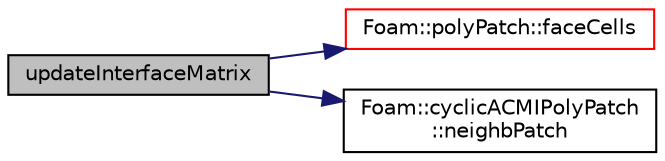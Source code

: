 digraph "updateInterfaceMatrix"
{
  bgcolor="transparent";
  edge [fontname="Helvetica",fontsize="10",labelfontname="Helvetica",labelfontsize="10"];
  node [fontname="Helvetica",fontsize="10",shape=record];
  rankdir="LR";
  Node174 [label="updateInterfaceMatrix",height=0.2,width=0.4,color="black", fillcolor="grey75", style="filled", fontcolor="black"];
  Node174 -> Node175 [color="midnightblue",fontsize="10",style="solid",fontname="Helvetica"];
  Node175 [label="Foam::polyPatch::faceCells",height=0.2,width=0.4,color="red",URL="$a28633.html#afbfac825732ef2770fff4261b4e930e9",tooltip="Return face-cell addressing. "];
  Node174 -> Node178 [color="midnightblue",fontsize="10",style="solid",fontname="Helvetica"];
  Node178 [label="Foam::cyclicACMIPolyPatch\l::neighbPatch",height=0.2,width=0.4,color="black",URL="$a26057.html#a71795c1c1bf3c08c52803781090706dc",tooltip="Return a reference to the neighbour patch. "];
}
